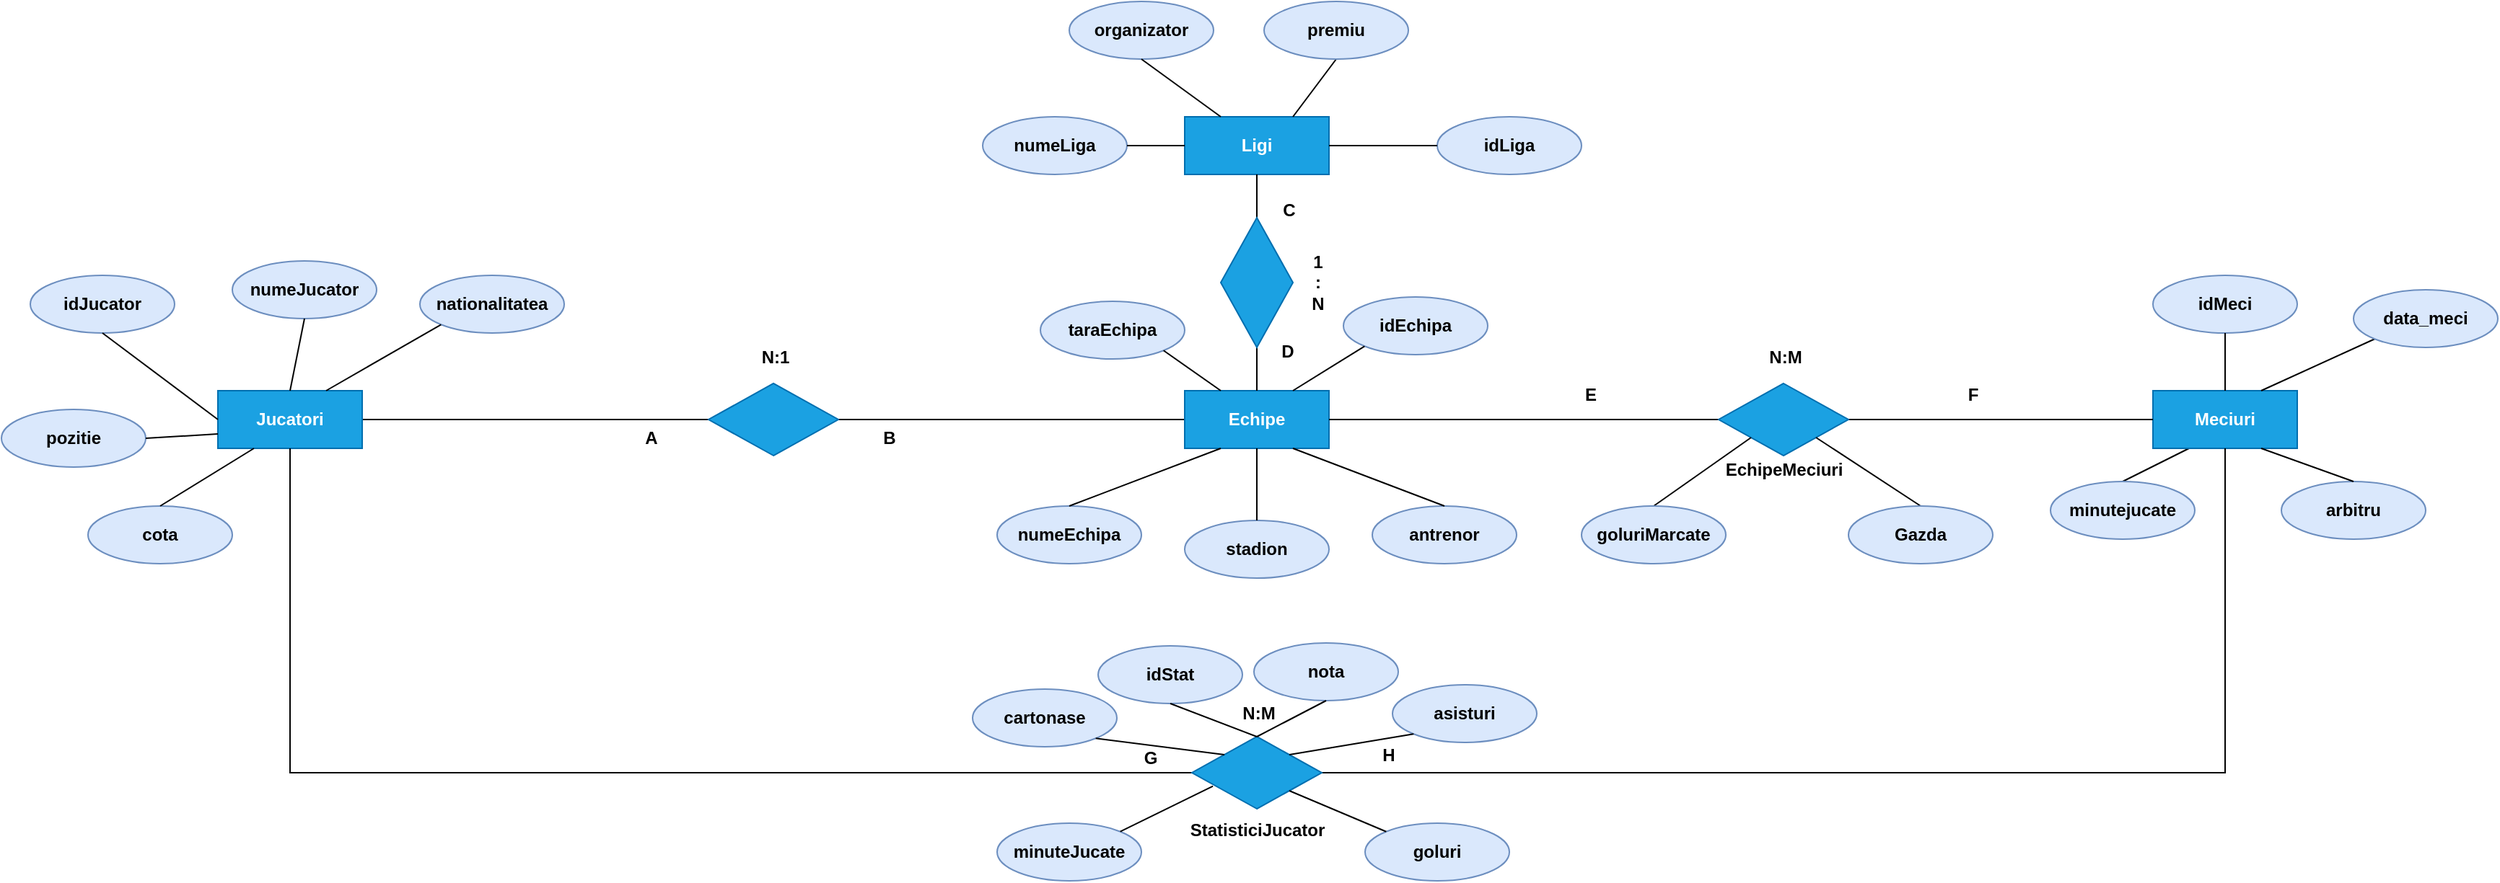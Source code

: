 <mxfile version="24.0.5" type="google" pages="3">
  <diagram name="ORIGINAL" id="8EEFJANrsbNIImIXeVBk">
    <mxGraphModel grid="0" page="0" gridSize="10" guides="1" tooltips="1" connect="1" arrows="1" fold="1" pageScale="1" pageWidth="827" pageHeight="1169" math="0" shadow="0">
      <root>
        <mxCell id="0" />
        <mxCell id="1" parent="0" />
        <mxCell id="TB6t0XGJ3PHTVSyvjtTu-13" style="edgeStyle=orthogonalEdgeStyle;rounded=0;orthogonalLoop=1;jettySize=auto;html=1;exitX=1;exitY=0.5;exitDx=0;exitDy=0;entryX=1;entryY=0.5;entryDx=0;entryDy=0;startArrow=none;startFill=0;endArrow=none;endFill=0;" edge="1" parent="1" source="TB6t0XGJ3PHTVSyvjtTu-1" target="TB6t0XGJ3PHTVSyvjtTu-9">
          <mxGeometry relative="1" as="geometry" />
        </mxCell>
        <mxCell id="TB6t0XGJ3PHTVSyvjtTu-1" value="&lt;b&gt;Jucatori&lt;/b&gt;" style="whiteSpace=wrap;html=1;align=center;fillColor=#1ba1e2;fontColor=#ffffff;strokeColor=#006EAF;" vertex="1" parent="1">
          <mxGeometry x="-100" y="120" width="100" height="40" as="geometry" />
        </mxCell>
        <mxCell id="TB6t0XGJ3PHTVSyvjtTu-14" style="edgeStyle=orthogonalEdgeStyle;rounded=0;orthogonalLoop=1;jettySize=auto;html=1;exitX=0;exitY=0.5;exitDx=0;exitDy=0;entryX=0;entryY=0.5;entryDx=0;entryDy=0;endArrow=none;endFill=0;" edge="1" parent="1" source="TB6t0XGJ3PHTVSyvjtTu-2" target="TB6t0XGJ3PHTVSyvjtTu-9">
          <mxGeometry relative="1" as="geometry" />
        </mxCell>
        <mxCell id="TB6t0XGJ3PHTVSyvjtTu-2" value="&lt;b&gt;Echipe&lt;/b&gt;" style="whiteSpace=wrap;html=1;align=center;fillColor=#1ba1e2;fontColor=#ffffff;strokeColor=#006EAF;" vertex="1" parent="1">
          <mxGeometry x="570" y="120" width="100" height="40" as="geometry" />
        </mxCell>
        <mxCell id="TB6t0XGJ3PHTVSyvjtTu-18" style="edgeStyle=orthogonalEdgeStyle;rounded=0;orthogonalLoop=1;jettySize=auto;html=1;entryX=0.5;entryY=1;entryDx=0;entryDy=0;endArrow=none;endFill=0;exitX=1;exitY=0.5;exitDx=0;exitDy=0;" edge="1" parent="1" source="SylYQvpCu4UV53YVRD2H-1" target="TB6t0XGJ3PHTVSyvjtTu-1">
          <mxGeometry relative="1" as="geometry">
            <mxPoint x="20" y="370" as="sourcePoint" />
          </mxGeometry>
        </mxCell>
        <mxCell id="skJN-7cCBLnFKgNx0pvD-7" style="rounded=0;orthogonalLoop=1;jettySize=auto;html=1;exitX=0.25;exitY=1;exitDx=0;exitDy=0;entryX=0.5;entryY=0;entryDx=0;entryDy=0;endArrow=none;endFill=0;" edge="1" parent="1" source="TB6t0XGJ3PHTVSyvjtTu-4" target="skJN-7cCBLnFKgNx0pvD-6">
          <mxGeometry relative="1" as="geometry" />
        </mxCell>
        <mxCell id="TB6t0XGJ3PHTVSyvjtTu-4" value="&lt;b&gt;Meciuri&lt;/b&gt;" style="whiteSpace=wrap;html=1;align=center;fillColor=#1ba1e2;fontColor=#ffffff;strokeColor=#006EAF;" vertex="1" parent="1">
          <mxGeometry x="1241" y="120" width="100" height="40" as="geometry" />
        </mxCell>
        <mxCell id="TB6t0XGJ3PHTVSyvjtTu-5" value="&lt;b&gt;Ligi&lt;/b&gt;" style="whiteSpace=wrap;html=1;align=center;fillColor=#1ba1e2;fontColor=#ffffff;strokeColor=#006EAF;" vertex="1" parent="1">
          <mxGeometry x="570" y="-70" width="100" height="40" as="geometry" />
        </mxCell>
        <mxCell id="SylYQvpCu4UV53YVRD2H-6" style="edgeStyle=orthogonalEdgeStyle;rounded=0;orthogonalLoop=1;jettySize=auto;html=1;exitX=0;exitY=0.5;exitDx=0;exitDy=0;entryX=1;entryY=0.5;entryDx=0;entryDy=0;endArrow=none;endFill=0;" edge="1" parent="1" source="TB6t0XGJ3PHTVSyvjtTu-8" target="TB6t0XGJ3PHTVSyvjtTu-2">
          <mxGeometry relative="1" as="geometry" />
        </mxCell>
        <mxCell id="SylYQvpCu4UV53YVRD2H-7" style="edgeStyle=orthogonalEdgeStyle;rounded=0;orthogonalLoop=1;jettySize=auto;html=1;exitX=1;exitY=0.5;exitDx=0;exitDy=0;entryX=0;entryY=0.5;entryDx=0;entryDy=0;endArrow=none;endFill=0;" edge="1" parent="1" source="TB6t0XGJ3PHTVSyvjtTu-8" target="TB6t0XGJ3PHTVSyvjtTu-4">
          <mxGeometry relative="1" as="geometry" />
        </mxCell>
        <mxCell id="TB6t0XGJ3PHTVSyvjtTu-8" value="" style="shape=rhombus;perimeter=rhombusPerimeter;whiteSpace=wrap;html=1;align=center;direction=south;rotation=-90;fillColor=#1ba1e2;fontColor=#ffffff;strokeColor=#006EAF;" vertex="1" parent="1">
          <mxGeometry x="960" y="95" width="50" height="90" as="geometry" />
        </mxCell>
        <mxCell id="TB6t0XGJ3PHTVSyvjtTu-9" value="" style="shape=rhombus;perimeter=rhombusPerimeter;whiteSpace=wrap;html=1;align=center;direction=south;rotation=90;fillColor=#1ba1e2;fontColor=#ffffff;strokeColor=#006EAF;" vertex="1" parent="1">
          <mxGeometry x="260" y="95.0" width="50" height="90" as="geometry" />
        </mxCell>
        <mxCell id="TB6t0XGJ3PHTVSyvjtTu-10" value="&lt;b&gt;EchipeMeciuri&lt;/b&gt;" style="text;html=1;align=center;verticalAlign=middle;resizable=0;points=[];autosize=1;strokeColor=none;fillColor=none;" vertex="1" parent="1">
          <mxGeometry x="935" y="160" width="100" height="30" as="geometry" />
        </mxCell>
        <mxCell id="TB6t0XGJ3PHTVSyvjtTu-20" value="idJucator" style="ellipse;whiteSpace=wrap;html=1;align=center;fontStyle=1;labelBackgroundColor=none;fillColor=#dae8fc;strokeColor=#6c8ebf;" vertex="1" parent="1">
          <mxGeometry x="-230" y="40" width="100" height="40" as="geometry" />
        </mxCell>
        <mxCell id="TB6t0XGJ3PHTVSyvjtTu-21" value="numeJucator" style="ellipse;whiteSpace=wrap;html=1;align=center;fontStyle=1;labelBackgroundColor=none;fillColor=#dae8fc;strokeColor=#6c8ebf;" vertex="1" parent="1">
          <mxGeometry x="-90" y="30" width="100" height="40" as="geometry" />
        </mxCell>
        <mxCell id="TB6t0XGJ3PHTVSyvjtTu-22" value="nationalitatea" style="ellipse;whiteSpace=wrap;html=1;align=center;fontStyle=1;labelBackgroundColor=none;fillColor=#dae8fc;strokeColor=#6c8ebf;" vertex="1" parent="1">
          <mxGeometry x="40" y="40" width="100" height="40" as="geometry" />
        </mxCell>
        <mxCell id="TB6t0XGJ3PHTVSyvjtTu-24" value="goluri" style="ellipse;whiteSpace=wrap;html=1;align=center;fontStyle=1;labelBackgroundColor=none;fillColor=#dae8fc;strokeColor=#6c8ebf;" vertex="1" parent="1">
          <mxGeometry x="695" y="420" width="100" height="40" as="geometry" />
        </mxCell>
        <mxCell id="SylYQvpCu4UV53YVRD2H-8" style="edgeStyle=orthogonalEdgeStyle;rounded=0;orthogonalLoop=1;jettySize=auto;html=1;exitX=0;exitY=0.5;exitDx=0;exitDy=0;entryX=0.5;entryY=1;entryDx=0;entryDy=0;endArrow=none;endFill=0;" edge="1" parent="1" source="SylYQvpCu4UV53YVRD2H-1" target="TB6t0XGJ3PHTVSyvjtTu-4">
          <mxGeometry relative="1" as="geometry" />
        </mxCell>
        <mxCell id="SylYQvpCu4UV53YVRD2H-1" value="" style="shape=rhombus;perimeter=rhombusPerimeter;whiteSpace=wrap;html=1;align=center;direction=south;rotation=90;fillColor=#1ba1e2;fontColor=#ffffff;strokeColor=#006EAF;" vertex="1" parent="1">
          <mxGeometry x="595" y="340" width="50" height="90" as="geometry" />
        </mxCell>
        <mxCell id="SylYQvpCu4UV53YVRD2H-2" value="&lt;b&gt;StatisticiJucator&lt;/b&gt;" style="text;html=1;align=center;verticalAlign=middle;resizable=0;points=[];autosize=1;strokeColor=none;fillColor=none;" vertex="1" parent="1">
          <mxGeometry x="560" y="410" width="120" height="30" as="geometry" />
        </mxCell>
        <mxCell id="SylYQvpCu4UV53YVRD2H-5" value="minuteJucate" style="ellipse;whiteSpace=wrap;html=1;align=center;fontStyle=1;labelBackgroundColor=none;fillColor=#dae8fc;strokeColor=#6c8ebf;" vertex="1" parent="1">
          <mxGeometry x="440" y="420" width="100" height="40" as="geometry" />
        </mxCell>
        <mxCell id="PIKONj50a8tdUKw98lYd-2" value="" style="endArrow=none;html=1;rounded=0;entryX=0.838;entryY=0.313;entryDx=0;entryDy=0;entryPerimeter=0;exitX=1;exitY=0;exitDx=0;exitDy=0;" edge="1" parent="1" source="SylYQvpCu4UV53YVRD2H-5" target="SylYQvpCu4UV53YVRD2H-1">
          <mxGeometry width="50" height="50" relative="1" as="geometry">
            <mxPoint x="533" y="424" as="sourcePoint" />
            <mxPoint x="470" y="330" as="targetPoint" />
          </mxGeometry>
        </mxCell>
        <mxCell id="PIKONj50a8tdUKw98lYd-3" value="" style="endArrow=none;html=1;rounded=0;exitX=0;exitY=0;exitDx=0;exitDy=0;entryX=0;entryY=0;entryDx=0;entryDy=0;" edge="1" parent="1" source="TB6t0XGJ3PHTVSyvjtTu-24" target="SylYQvpCu4UV53YVRD2H-1">
          <mxGeometry width="50" height="50" relative="1" as="geometry">
            <mxPoint x="340" y="340" as="sourcePoint" />
            <mxPoint x="390" y="290" as="targetPoint" />
          </mxGeometry>
        </mxCell>
        <mxCell id="PIKONj50a8tdUKw98lYd-5" value="G" style="text;html=1;align=center;verticalAlign=middle;resizable=0;points=[];autosize=1;strokeColor=none;fillColor=none;fontStyle=1" vertex="1" parent="1">
          <mxGeometry x="532" y="362" width="27" height="26" as="geometry" />
        </mxCell>
        <mxCell id="PIKONj50a8tdUKw98lYd-6" value="H" style="text;html=1;align=center;verticalAlign=middle;resizable=0;points=[];autosize=1;strokeColor=none;fillColor=none;fontStyle=1" vertex="1" parent="1">
          <mxGeometry x="697" y="360" width="27" height="26" as="geometry" />
        </mxCell>
        <mxCell id="PIKONj50a8tdUKw98lYd-11" value="" style="endArrow=none;html=1;rounded=0;exitX=0;exitY=0.5;exitDx=0;exitDy=0;entryX=0.5;entryY=1;entryDx=0;entryDy=0;" edge="1" parent="1" source="TB6t0XGJ3PHTVSyvjtTu-1" target="TB6t0XGJ3PHTVSyvjtTu-20">
          <mxGeometry width="50" height="50" relative="1" as="geometry">
            <mxPoint x="340" y="220" as="sourcePoint" />
            <mxPoint x="390" y="170" as="targetPoint" />
          </mxGeometry>
        </mxCell>
        <mxCell id="PIKONj50a8tdUKw98lYd-12" value="" style="endArrow=none;html=1;rounded=0;exitX=0.5;exitY=0;exitDx=0;exitDy=0;entryX=0.5;entryY=1;entryDx=0;entryDy=0;" edge="1" parent="1" source="TB6t0XGJ3PHTVSyvjtTu-1" target="TB6t0XGJ3PHTVSyvjtTu-21">
          <mxGeometry width="50" height="50" relative="1" as="geometry">
            <mxPoint x="340" y="220" as="sourcePoint" />
            <mxPoint x="390" y="170" as="targetPoint" />
          </mxGeometry>
        </mxCell>
        <mxCell id="PIKONj50a8tdUKw98lYd-13" value="" style="endArrow=none;html=1;rounded=0;entryX=0.75;entryY=0;entryDx=0;entryDy=0;exitX=0;exitY=1;exitDx=0;exitDy=0;" edge="1" parent="1" source="TB6t0XGJ3PHTVSyvjtTu-22" target="TB6t0XGJ3PHTVSyvjtTu-1">
          <mxGeometry width="50" height="50" relative="1" as="geometry">
            <mxPoint x="340" y="220" as="sourcePoint" />
            <mxPoint x="390" y="170" as="targetPoint" />
          </mxGeometry>
        </mxCell>
        <mxCell id="PIKONj50a8tdUKw98lYd-14" value="A" style="text;html=1;align=center;verticalAlign=middle;resizable=0;points=[];autosize=1;strokeColor=none;fillColor=none;fontStyle=1" vertex="1" parent="1">
          <mxGeometry x="187" y="140" width="26" height="26" as="geometry" />
        </mxCell>
        <mxCell id="PIKONj50a8tdUKw98lYd-15" value="&lt;div&gt;B&lt;/div&gt;" style="text;html=1;align=center;verticalAlign=middle;resizable=0;points=[];autosize=1;strokeColor=none;fillColor=none;fontStyle=1" vertex="1" parent="1">
          <mxGeometry x="352" y="140" width="26" height="26" as="geometry" />
        </mxCell>
        <mxCell id="PIKONj50a8tdUKw98lYd-16" value="pozitie" style="ellipse;whiteSpace=wrap;html=1;align=center;fontStyle=1;labelBackgroundColor=none;fillColor=#dae8fc;strokeColor=#6c8ebf;" vertex="1" parent="1">
          <mxGeometry x="-250" y="133" width="100" height="40" as="geometry" />
        </mxCell>
        <mxCell id="PIKONj50a8tdUKw98lYd-17" value="" style="endArrow=none;html=1;rounded=0;exitX=1;exitY=0.5;exitDx=0;exitDy=0;entryX=0;entryY=0.75;entryDx=0;entryDy=0;" edge="1" parent="1" source="PIKONj50a8tdUKw98lYd-16" target="TB6t0XGJ3PHTVSyvjtTu-1">
          <mxGeometry width="50" height="50" relative="1" as="geometry">
            <mxPoint x="330" y="120" as="sourcePoint" />
            <mxPoint x="380" y="70" as="targetPoint" />
          </mxGeometry>
        </mxCell>
        <mxCell id="PIKONj50a8tdUKw98lYd-18" value="E" style="text;html=1;align=center;verticalAlign=middle;resizable=0;points=[];autosize=1;strokeColor=none;fillColor=none;fontStyle=1" vertex="1" parent="1">
          <mxGeometry x="838" y="110" width="26" height="26" as="geometry" />
        </mxCell>
        <mxCell id="PIKONj50a8tdUKw98lYd-19" value="F" style="text;html=1;align=center;verticalAlign=middle;resizable=0;points=[];autosize=1;strokeColor=none;fillColor=none;fontStyle=1" vertex="1" parent="1">
          <mxGeometry x="1103" y="110" width="25" height="26" as="geometry" />
        </mxCell>
        <mxCell id="PIKONj50a8tdUKw98lYd-20" value="&lt;span style=&quot;color: rgba(0, 0, 0, 0); font-family: monospace; font-size: 0px; text-align: start;&quot;&gt;%3CmxGraphModel%3E%3Croot%3E%3CmxCell%20id%3D%220%22%2F%3E%3CmxCell%20id%3D%221%22%20parent%3D%220%22%2F%3E%3CmxCell%20id%3D%222%22%20value%3D%22idStatistica%22%20style%3D%22ellipse%3BwhiteSpace%3Dwrap%3Bhtml%3D1%3Balign%3Dcenter%3BfontStyle%3D4%3B%22%20vertex%3D%221%22%20parent%3D%221%22%3E%3CmxGeometry%20x%3D%22745%22%20y%3D%22390%22%20width%3D%22100%22%20height%3D%2240%22%20as%3D%22geometry%22%2F%3E%3C%2FmxCell%3E%3C%2Froot%3E%3C%2FmxGraphModel%3E&lt;/span&gt;" style="text;html=1;align=center;verticalAlign=middle;resizable=0;points=[];autosize=1;strokeColor=none;fillColor=none;" vertex="1" parent="1">
          <mxGeometry x="1260" y="58" width="20" height="30" as="geometry" />
        </mxCell>
        <mxCell id="PIKONj50a8tdUKw98lYd-21" value="idMeci" style="ellipse;whiteSpace=wrap;html=1;align=center;fontStyle=1;labelBackgroundColor=none;fillColor=#dae8fc;strokeColor=#6c8ebf;" vertex="1" parent="1">
          <mxGeometry x="1241" y="40" width="100" height="40" as="geometry" />
        </mxCell>
        <mxCell id="PIKONj50a8tdUKw98lYd-22" value="" style="endArrow=none;html=1;rounded=0;exitX=0.5;exitY=0;exitDx=0;exitDy=0;entryX=0.5;entryY=1;entryDx=0;entryDy=0;" edge="1" parent="1" source="TB6t0XGJ3PHTVSyvjtTu-4" target="PIKONj50a8tdUKw98lYd-21">
          <mxGeometry width="50" height="50" relative="1" as="geometry">
            <mxPoint x="860" y="190" as="sourcePoint" />
            <mxPoint x="1235" y="54" as="targetPoint" />
          </mxGeometry>
        </mxCell>
        <mxCell id="R8zNrwuerda4gmCyjBnw-5" value="numeEchipa" style="ellipse;whiteSpace=wrap;html=1;align=center;fontStyle=1;labelBackgroundColor=none;fillColor=#dae8fc;strokeColor=#6c8ebf;" vertex="1" parent="1">
          <mxGeometry x="440" y="200" width="100" height="40" as="geometry" />
        </mxCell>
        <mxCell id="R8zNrwuerda4gmCyjBnw-6" value="" style="endArrow=none;html=1;rounded=0;entryX=0.25;entryY=1;entryDx=0;entryDy=0;exitX=0.5;exitY=0;exitDx=0;exitDy=0;" edge="1" parent="1" source="R8zNrwuerda4gmCyjBnw-5" target="TB6t0XGJ3PHTVSyvjtTu-2">
          <mxGeometry width="50" height="50" relative="1" as="geometry">
            <mxPoint x="490" y="340" as="sourcePoint" />
            <mxPoint x="540" y="290" as="targetPoint" />
          </mxGeometry>
        </mxCell>
        <mxCell id="R8zNrwuerda4gmCyjBnw-7" value="stadion" style="ellipse;whiteSpace=wrap;html=1;align=center;fontStyle=1;labelBackgroundColor=none;fillColor=#dae8fc;strokeColor=#6c8ebf;" vertex="1" parent="1">
          <mxGeometry x="570" y="210" width="100" height="40" as="geometry" />
        </mxCell>
        <mxCell id="R8zNrwuerda4gmCyjBnw-8" value="cota" style="ellipse;whiteSpace=wrap;html=1;align=center;fontStyle=1;labelBackgroundColor=none;fillColor=#dae8fc;strokeColor=#6c8ebf;" vertex="1" parent="1">
          <mxGeometry x="-190" y="200" width="100" height="40" as="geometry" />
        </mxCell>
        <mxCell id="R8zNrwuerda4gmCyjBnw-9" value="" style="endArrow=none;html=1;rounded=0;entryX=0.25;entryY=1;entryDx=0;entryDy=0;exitX=0.5;exitY=0;exitDx=0;exitDy=0;" edge="1" parent="1" source="R8zNrwuerda4gmCyjBnw-8" target="TB6t0XGJ3PHTVSyvjtTu-1">
          <mxGeometry width="50" height="50" relative="1" as="geometry">
            <mxPoint x="390" y="150" as="sourcePoint" />
            <mxPoint x="440" y="100" as="targetPoint" />
          </mxGeometry>
        </mxCell>
        <mxCell id="R8zNrwuerda4gmCyjBnw-10" value="" style="endArrow=none;html=1;rounded=0;entryX=0.5;entryY=1;entryDx=0;entryDy=0;exitX=0.5;exitY=0;exitDx=0;exitDy=0;" edge="1" parent="1" source="R8zNrwuerda4gmCyjBnw-7" target="TB6t0XGJ3PHTVSyvjtTu-2">
          <mxGeometry width="50" height="50" relative="1" as="geometry">
            <mxPoint x="710" y="200" as="sourcePoint" />
            <mxPoint x="760" y="150" as="targetPoint" />
          </mxGeometry>
        </mxCell>
        <mxCell id="R8zNrwuerda4gmCyjBnw-12" value="antrenor" style="ellipse;whiteSpace=wrap;html=1;align=center;fontStyle=1;labelBackgroundColor=none;fillColor=#dae8fc;strokeColor=#6c8ebf;" vertex="1" parent="1">
          <mxGeometry x="700" y="200" width="100" height="40" as="geometry" />
        </mxCell>
        <mxCell id="R8zNrwuerda4gmCyjBnw-13" value="" style="endArrow=none;html=1;rounded=0;entryX=0.75;entryY=1;entryDx=0;entryDy=0;exitX=0.5;exitY=0;exitDx=0;exitDy=0;" edge="1" parent="1" source="R8zNrwuerda4gmCyjBnw-12" target="TB6t0XGJ3PHTVSyvjtTu-2">
          <mxGeometry width="50" height="50" relative="1" as="geometry">
            <mxPoint x="710" y="200" as="sourcePoint" />
            <mxPoint x="760" y="150" as="targetPoint" />
          </mxGeometry>
        </mxCell>
        <mxCell id="R8zNrwuerda4gmCyjBnw-16" value="arbitru" style="ellipse;whiteSpace=wrap;html=1;align=center;fontStyle=1;labelBackgroundColor=none;fillColor=#dae8fc;strokeColor=#6c8ebf;" vertex="1" parent="1">
          <mxGeometry x="1330" y="183" width="100" height="40" as="geometry" />
        </mxCell>
        <mxCell id="R8zNrwuerda4gmCyjBnw-17" value="" style="endArrow=none;html=1;rounded=0;entryX=0.5;entryY=0;entryDx=0;entryDy=0;exitX=0.75;exitY=1;exitDx=0;exitDy=0;" edge="1" parent="1" source="TB6t0XGJ3PHTVSyvjtTu-4" target="R8zNrwuerda4gmCyjBnw-16">
          <mxGeometry width="50" height="50" relative="1" as="geometry">
            <mxPoint x="950" y="240" as="sourcePoint" />
            <mxPoint x="1000" y="190" as="targetPoint" />
          </mxGeometry>
        </mxCell>
        <mxCell id="R8zNrwuerda4gmCyjBnw-18" value="idLiga" style="ellipse;whiteSpace=wrap;html=1;align=center;fontStyle=1;labelBackgroundColor=none;fillColor=#dae8fc;strokeColor=#6c8ebf;" vertex="1" parent="1">
          <mxGeometry x="745" y="-70" width="100" height="40" as="geometry" />
        </mxCell>
        <mxCell id="R8zNrwuerda4gmCyjBnw-19" value="" style="endArrow=none;html=1;rounded=0;exitX=1;exitY=0.5;exitDx=0;exitDy=0;entryX=0;entryY=0.5;entryDx=0;entryDy=0;" edge="1" parent="1" source="TB6t0XGJ3PHTVSyvjtTu-5" target="R8zNrwuerda4gmCyjBnw-18">
          <mxGeometry width="50" height="50" relative="1" as="geometry">
            <mxPoint x="740" y="50" as="sourcePoint" />
            <mxPoint x="790" as="targetPoint" />
          </mxGeometry>
        </mxCell>
        <mxCell id="R8zNrwuerda4gmCyjBnw-20" value="idEchipa" style="ellipse;whiteSpace=wrap;html=1;align=center;fontStyle=1;labelBackgroundColor=none;fillColor=#dae8fc;strokeColor=#6c8ebf;" vertex="1" parent="1">
          <mxGeometry x="680" y="55" width="100" height="40" as="geometry" />
        </mxCell>
        <mxCell id="R8zNrwuerda4gmCyjBnw-22" value="" style="endArrow=none;html=1;rounded=0;exitX=0.75;exitY=0;exitDx=0;exitDy=0;entryX=0;entryY=1;entryDx=0;entryDy=0;" edge="1" parent="1" source="TB6t0XGJ3PHTVSyvjtTu-2" target="R8zNrwuerda4gmCyjBnw-20">
          <mxGeometry width="50" height="50" relative="1" as="geometry">
            <mxPoint x="740" y="-10" as="sourcePoint" />
            <mxPoint x="790" y="-60" as="targetPoint" />
          </mxGeometry>
        </mxCell>
        <mxCell id="R8zNrwuerda4gmCyjBnw-23" value="" style="endArrow=none;html=1;rounded=0;entryX=0.5;entryY=1;entryDx=0;entryDy=0;exitX=0.75;exitY=0;exitDx=0;exitDy=0;" edge="1" parent="1" source="TB6t0XGJ3PHTVSyvjtTu-5" target="R8zNrwuerda4gmCyjBnw-24">
          <mxGeometry width="50" height="50" relative="1" as="geometry">
            <mxPoint x="820" y="180" as="sourcePoint" />
            <mxPoint x="870" y="130" as="targetPoint" />
          </mxGeometry>
        </mxCell>
        <mxCell id="R8zNrwuerda4gmCyjBnw-24" value="premiu" style="ellipse;whiteSpace=wrap;html=1;align=center;fontStyle=1;labelBackgroundColor=none;fillColor=#dae8fc;strokeColor=#6c8ebf;" vertex="1" parent="1">
          <mxGeometry x="625" y="-150" width="100" height="40" as="geometry" />
        </mxCell>
        <mxCell id="R8zNrwuerda4gmCyjBnw-25" value="" style="endArrow=none;html=1;rounded=0;entryX=0;entryY=1;entryDx=0;entryDy=0;exitX=0.75;exitY=0;exitDx=0;exitDy=0;" edge="1" parent="1" source="TB6t0XGJ3PHTVSyvjtTu-4" target="R8zNrwuerda4gmCyjBnw-26">
          <mxGeometry width="50" height="50" relative="1" as="geometry">
            <mxPoint x="820" y="120" as="sourcePoint" />
            <mxPoint x="870" y="70" as="targetPoint" />
          </mxGeometry>
        </mxCell>
        <mxCell id="R8zNrwuerda4gmCyjBnw-26" value="data_meci" style="ellipse;whiteSpace=wrap;html=1;align=center;fontStyle=1;labelBackgroundColor=none;fillColor=#dae8fc;strokeColor=#6c8ebf;" vertex="1" parent="1">
          <mxGeometry x="1380" y="50" width="100" height="40" as="geometry" />
        </mxCell>
        <mxCell id="R8zNrwuerda4gmCyjBnw-27" value="taraEchipa" style="ellipse;whiteSpace=wrap;html=1;align=center;fontStyle=1;labelBackgroundColor=none;fillColor=#dae8fc;strokeColor=#6c8ebf;" vertex="1" parent="1">
          <mxGeometry x="470" y="58" width="100" height="40" as="geometry" />
        </mxCell>
        <mxCell id="R8zNrwuerda4gmCyjBnw-31" value="" style="endArrow=none;html=1;rounded=0;entryX=1;entryY=1;entryDx=0;entryDy=0;exitX=0.25;exitY=0;exitDx=0;exitDy=0;" edge="1" parent="1" source="TB6t0XGJ3PHTVSyvjtTu-2" target="R8zNrwuerda4gmCyjBnw-27">
          <mxGeometry width="50" height="50" relative="1" as="geometry">
            <mxPoint x="590" y="140" as="sourcePoint" />
            <mxPoint x="640" y="90" as="targetPoint" />
          </mxGeometry>
        </mxCell>
        <mxCell id="R8zNrwuerda4gmCyjBnw-36" value="organizator" style="ellipse;whiteSpace=wrap;html=1;align=center;fontStyle=1;labelBackgroundColor=none;fillColor=#dae8fc;strokeColor=#6c8ebf;" vertex="1" parent="1">
          <mxGeometry x="490" y="-150" width="100" height="40" as="geometry" />
        </mxCell>
        <mxCell id="R8zNrwuerda4gmCyjBnw-38" value="" style="endArrow=none;html=1;rounded=0;entryX=0.5;entryY=1;entryDx=0;entryDy=0;exitX=0.25;exitY=0;exitDx=0;exitDy=0;" edge="1" parent="1" source="TB6t0XGJ3PHTVSyvjtTu-5" target="R8zNrwuerda4gmCyjBnw-36">
          <mxGeometry width="50" height="50" relative="1" as="geometry">
            <mxPoint x="730" y="140" as="sourcePoint" />
            <mxPoint x="780" y="90" as="targetPoint" />
          </mxGeometry>
        </mxCell>
        <mxCell id="R8zNrwuerda4gmCyjBnw-39" value="numeLiga" style="ellipse;whiteSpace=wrap;html=1;align=center;fontStyle=1;labelBackgroundColor=none;fillColor=#dae8fc;strokeColor=#6c8ebf;" vertex="1" parent="1">
          <mxGeometry x="430" y="-70" width="100" height="40" as="geometry" />
        </mxCell>
        <mxCell id="R8zNrwuerda4gmCyjBnw-40" value="" style="endArrow=none;html=1;rounded=0;entryX=0;entryY=0.5;entryDx=0;entryDy=0;exitX=1;exitY=0.5;exitDx=0;exitDy=0;" edge="1" parent="1" source="R8zNrwuerda4gmCyjBnw-39" target="TB6t0XGJ3PHTVSyvjtTu-5">
          <mxGeometry width="50" height="50" relative="1" as="geometry">
            <mxPoint x="730" y="140" as="sourcePoint" />
            <mxPoint x="780" y="90" as="targetPoint" />
          </mxGeometry>
        </mxCell>
        <mxCell id="R8zNrwuerda4gmCyjBnw-43" value="cartonase" style="ellipse;whiteSpace=wrap;html=1;align=center;fontStyle=1;labelBackgroundColor=none;fillColor=#dae8fc;strokeColor=#6c8ebf;" vertex="1" parent="1">
          <mxGeometry x="423" y="327" width="100" height="40" as="geometry" />
        </mxCell>
        <mxCell id="R8zNrwuerda4gmCyjBnw-44" value="" style="endArrow=none;html=1;rounded=0;entryX=1;entryY=1;entryDx=0;entryDy=0;exitX=1;exitY=1;exitDx=0;exitDy=0;" edge="1" parent="1" source="R8zNrwuerda4gmCyjBnw-43" target="SylYQvpCu4UV53YVRD2H-1">
          <mxGeometry width="50" height="50" relative="1" as="geometry">
            <mxPoint x="440" y="350" as="sourcePoint" />
            <mxPoint x="490" y="300" as="targetPoint" />
          </mxGeometry>
        </mxCell>
        <mxCell id="R8zNrwuerda4gmCyjBnw-45" style="edgeStyle=orthogonalEdgeStyle;rounded=0;orthogonalLoop=1;jettySize=auto;html=1;exitX=0.5;exitY=1;exitDx=0;exitDy=0;" edge="1" parent="1" source="R8zNrwuerda4gmCyjBnw-43" target="R8zNrwuerda4gmCyjBnw-43">
          <mxGeometry relative="1" as="geometry" />
        </mxCell>
        <mxCell id="R8zNrwuerda4gmCyjBnw-46" value="asisturi" style="ellipse;whiteSpace=wrap;html=1;align=center;fontStyle=1;labelBackgroundColor=none;fillColor=#dae8fc;strokeColor=#6c8ebf;" vertex="1" parent="1">
          <mxGeometry x="714" y="324" width="100" height="40" as="geometry" />
        </mxCell>
        <mxCell id="R8zNrwuerda4gmCyjBnw-49" value="" style="endArrow=none;html=1;rounded=0;exitX=0;exitY=1;exitDx=0;exitDy=0;entryX=0;entryY=1;entryDx=0;entryDy=0;" edge="1" parent="1" source="SylYQvpCu4UV53YVRD2H-1" target="R8zNrwuerda4gmCyjBnw-46">
          <mxGeometry width="50" height="50" relative="1" as="geometry">
            <mxPoint x="960" y="220" as="sourcePoint" />
            <mxPoint x="1010" y="170" as="targetPoint" />
          </mxGeometry>
        </mxCell>
        <mxCell id="R8zNrwuerda4gmCyjBnw-51" value="nota" style="ellipse;whiteSpace=wrap;html=1;align=center;fontStyle=1;labelBackgroundColor=none;fillColor=#dae8fc;strokeColor=#6c8ebf;" vertex="1" parent="1">
          <mxGeometry x="618" y="295" width="100" height="40" as="geometry" />
        </mxCell>
        <mxCell id="R8zNrwuerda4gmCyjBnw-52" value="" style="endArrow=none;html=1;rounded=0;entryX=0.5;entryY=1;entryDx=0;entryDy=0;exitX=0.5;exitY=1;exitDx=0;exitDy=0;" edge="1" parent="1" source="SylYQvpCu4UV53YVRD2H-1" target="R8zNrwuerda4gmCyjBnw-51">
          <mxGeometry width="50" height="50" relative="1" as="geometry">
            <mxPoint x="610" y="330" as="sourcePoint" />
            <mxPoint x="660" y="280" as="targetPoint" />
          </mxGeometry>
        </mxCell>
        <mxCell id="skJN-7cCBLnFKgNx0pvD-18" style="rounded=0;orthogonalLoop=1;jettySize=auto;html=1;exitX=0.5;exitY=0;exitDx=0;exitDy=0;entryX=0;entryY=1;entryDx=0;entryDy=0;endArrow=none;endFill=0;" edge="1" parent="1" source="skJN-7cCBLnFKgNx0pvD-3" target="TB6t0XGJ3PHTVSyvjtTu-8">
          <mxGeometry relative="1" as="geometry" />
        </mxCell>
        <mxCell id="skJN-7cCBLnFKgNx0pvD-3" value="goluriMarcate" style="ellipse;whiteSpace=wrap;html=1;align=center;fontStyle=1;labelBackgroundColor=none;fillColor=#dae8fc;strokeColor=#6c8ebf;" vertex="1" parent="1">
          <mxGeometry x="845" y="200" width="100" height="40" as="geometry" />
        </mxCell>
        <mxCell id="skJN-7cCBLnFKgNx0pvD-17" style="rounded=0;orthogonalLoop=1;jettySize=auto;html=1;exitX=0.5;exitY=0;exitDx=0;exitDy=0;entryX=1;entryY=1;entryDx=0;entryDy=0;endArrow=none;endFill=0;" edge="1" parent="1" source="skJN-7cCBLnFKgNx0pvD-4" target="TB6t0XGJ3PHTVSyvjtTu-8">
          <mxGeometry relative="1" as="geometry" />
        </mxCell>
        <mxCell id="skJN-7cCBLnFKgNx0pvD-4" value="Gazda" style="ellipse;whiteSpace=wrap;html=1;align=center;fontStyle=1;labelBackgroundColor=none;fillColor=#dae8fc;strokeColor=#6c8ebf;" vertex="1" parent="1">
          <mxGeometry x="1030" y="200" width="100" height="40" as="geometry" />
        </mxCell>
        <mxCell id="skJN-7cCBLnFKgNx0pvD-6" value="minutejucate" style="ellipse;whiteSpace=wrap;html=1;align=center;fontStyle=1;labelBackgroundColor=none;fillColor=#dae8fc;strokeColor=#6c8ebf;" vertex="1" parent="1">
          <mxGeometry x="1170" y="183" width="100" height="40" as="geometry" />
        </mxCell>
        <mxCell id="2KssgygCovRIUcp65754-2" style="rounded=0;orthogonalLoop=1;jettySize=auto;html=1;exitX=1;exitY=0.5;exitDx=0;exitDy=0;entryX=0.5;entryY=0;entryDx=0;entryDy=0;endArrow=none;endFill=0;" edge="1" parent="1" source="2KssgygCovRIUcp65754-1" target="TB6t0XGJ3PHTVSyvjtTu-2">
          <mxGeometry relative="1" as="geometry" />
        </mxCell>
        <mxCell id="2KssgygCovRIUcp65754-3" style="rounded=0;orthogonalLoop=1;jettySize=auto;html=1;exitX=0;exitY=0.5;exitDx=0;exitDy=0;entryX=0.5;entryY=1;entryDx=0;entryDy=0;endArrow=none;endFill=0;" edge="1" parent="1" source="2KssgygCovRIUcp65754-1" target="TB6t0XGJ3PHTVSyvjtTu-5">
          <mxGeometry relative="1" as="geometry" />
        </mxCell>
        <mxCell id="2KssgygCovRIUcp65754-1" value="" style="shape=rhombus;perimeter=rhombusPerimeter;whiteSpace=wrap;html=1;align=center;direction=west;rotation=-90;fillColor=#1ba1e2;fontColor=#ffffff;strokeColor=#006EAF;" vertex="1" parent="1">
          <mxGeometry x="575" y="20" width="90" height="50" as="geometry" />
        </mxCell>
        <mxCell id="2KssgygCovRIUcp65754-5" value="C" style="text;html=1;align=center;verticalAlign=middle;resizable=0;points=[];autosize=1;strokeColor=none;fillColor=none;fontStyle=1" vertex="1" parent="1">
          <mxGeometry x="628" y="-18" width="27" height="26" as="geometry" />
        </mxCell>
        <mxCell id="2KssgygCovRIUcp65754-6" value="D" style="text;html=1;align=center;verticalAlign=middle;resizable=0;points=[];autosize=1;strokeColor=none;fillColor=none;fontStyle=1" vertex="1" parent="1">
          <mxGeometry x="627" y="80" width="27" height="26" as="geometry" />
        </mxCell>
        <mxCell id="9thG6sg6wY5hgz9bnnDz-1" value="idStat" style="ellipse;whiteSpace=wrap;html=1;align=center;fontStyle=1;labelBackgroundColor=none;fillColor=#dae8fc;strokeColor=#6c8ebf;" vertex="1" parent="1">
          <mxGeometry x="510" y="297" width="100" height="40" as="geometry" />
        </mxCell>
        <mxCell id="9thG6sg6wY5hgz9bnnDz-2" value="" style="endArrow=none;html=1;rounded=0;exitX=0.5;exitY=1;exitDx=0;exitDy=0;entryX=0.5;entryY=1;entryDx=0;entryDy=0;" edge="1" parent="1" source="9thG6sg6wY5hgz9bnnDz-1" target="SylYQvpCu4UV53YVRD2H-1">
          <mxGeometry width="50" height="50" relative="1" as="geometry">
            <mxPoint x="518" y="523" as="sourcePoint" />
            <mxPoint x="616" y="461" as="targetPoint" />
          </mxGeometry>
        </mxCell>
        <mxCell id="9thG6sg6wY5hgz9bnnDz-3" value="N:1" style="text;html=1;align=center;verticalAlign=middle;resizable=0;points=[];autosize=1;strokeColor=none;fillColor=none;fontStyle=1" vertex="1" parent="1">
          <mxGeometry x="267" y="84" width="37" height="26" as="geometry" />
        </mxCell>
        <mxCell id="9thG6sg6wY5hgz9bnnDz-4" value="1&lt;br&gt;:&lt;br&gt;N" style="text;html=1;align=center;verticalAlign=middle;resizable=0;points=[];autosize=1;strokeColor=none;fillColor=none;fontStyle=1" vertex="1" parent="1">
          <mxGeometry x="648" y="17.5" width="27" height="55" as="geometry" />
        </mxCell>
        <mxCell id="9thG6sg6wY5hgz9bnnDz-5" value="N:M" style="text;html=1;align=center;verticalAlign=middle;resizable=0;points=[];autosize=1;strokeColor=none;fillColor=none;fontStyle=1" vertex="1" parent="1">
          <mxGeometry x="965.5" y="84" width="40" height="26" as="geometry" />
        </mxCell>
        <mxCell id="9thG6sg6wY5hgz9bnnDz-6" value="N:M" style="text;html=1;align=center;verticalAlign=middle;resizable=0;points=[];autosize=1;strokeColor=none;fillColor=none;fontStyle=1" vertex="1" parent="1">
          <mxGeometry x="600.5" y="331" width="40" height="26" as="geometry" />
        </mxCell>
      </root>
    </mxGraphModel>
  </diagram>
  <diagram id="psVop_0PfmSX_lUCzx7U" name="UPDATE">
    <mxGraphModel grid="1" page="1" gridSize="10" guides="1" tooltips="1" connect="1" arrows="1" fold="1" pageScale="1" pageWidth="827" pageHeight="1169" math="0" shadow="0">
      <root>
        <mxCell id="0" />
        <mxCell id="1" parent="0" />
        <mxCell id="_GNtE6-uMuzIwWdpDYQF-1" style="edgeStyle=orthogonalEdgeStyle;rounded=0;orthogonalLoop=1;jettySize=auto;html=1;exitX=1;exitY=0.5;exitDx=0;exitDy=0;startArrow=none;startFill=0;endArrow=none;endFill=0;" edge="1" parent="1" source="_GNtE6-uMuzIwWdpDYQF-2">
          <mxGeometry relative="1" as="geometry">
            <mxPoint x="330" y="140" as="targetPoint" />
          </mxGeometry>
        </mxCell>
        <mxCell id="_GNtE6-uMuzIwWdpDYQF-2" value="&lt;b&gt;Jucatori&lt;/b&gt;" style="whiteSpace=wrap;html=1;align=center;" vertex="1" parent="1">
          <mxGeometry x="-100" y="120" width="100" height="40" as="geometry" />
        </mxCell>
        <mxCell id="_GNtE6-uMuzIwWdpDYQF-3" style="edgeStyle=orthogonalEdgeStyle;rounded=0;orthogonalLoop=1;jettySize=auto;html=1;exitX=0;exitY=0.5;exitDx=0;exitDy=0;entryX=0;entryY=0.5;entryDx=0;entryDy=0;endArrow=none;endFill=0;" edge="1" parent="1" source="_GNtE6-uMuzIwWdpDYQF-4">
          <mxGeometry relative="1" as="geometry">
            <mxPoint x="330" y="140.0" as="targetPoint" />
          </mxGeometry>
        </mxCell>
        <mxCell id="_GNtE6-uMuzIwWdpDYQF-4" value="&lt;b&gt;Echipe&lt;/b&gt;" style="whiteSpace=wrap;html=1;align=center;" vertex="1" parent="1">
          <mxGeometry x="570" y="120" width="100" height="40" as="geometry" />
        </mxCell>
        <mxCell id="_GNtE6-uMuzIwWdpDYQF-5" style="edgeStyle=orthogonalEdgeStyle;rounded=0;orthogonalLoop=1;jettySize=auto;html=1;entryX=0.5;entryY=1;entryDx=0;entryDy=0;endArrow=none;endFill=0;" edge="1" parent="1" target="_GNtE6-uMuzIwWdpDYQF-2">
          <mxGeometry relative="1" as="geometry">
            <mxPoint x="680" y="380" as="sourcePoint" />
            <Array as="points">
              <mxPoint x="-50" y="387" />
            </Array>
          </mxGeometry>
        </mxCell>
        <mxCell id="_GNtE6-uMuzIwWdpDYQF-6" value="&lt;b&gt;Meciuri&lt;/b&gt;" style="whiteSpace=wrap;html=1;align=center;" vertex="1" parent="1">
          <mxGeometry x="1241" y="120" width="100" height="40" as="geometry" />
        </mxCell>
        <mxCell id="_GNtE6-uMuzIwWdpDYQF-7" value="&lt;b&gt;Ligi&lt;/b&gt;" style="whiteSpace=wrap;html=1;align=center;" vertex="1" parent="1">
          <mxGeometry x="570" y="-130" width="100" height="40" as="geometry" />
        </mxCell>
        <mxCell id="_GNtE6-uMuzIwWdpDYQF-8" style="edgeStyle=orthogonalEdgeStyle;rounded=0;orthogonalLoop=1;jettySize=auto;html=1;exitX=0;exitY=0.5;exitDx=0;exitDy=0;entryX=1;entryY=0.5;entryDx=0;entryDy=0;endArrow=none;endFill=0;" edge="1" parent="1" source="_GNtE6-uMuzIwWdpDYQF-10" target="_GNtE6-uMuzIwWdpDYQF-4">
          <mxGeometry relative="1" as="geometry" />
        </mxCell>
        <mxCell id="_GNtE6-uMuzIwWdpDYQF-9" style="edgeStyle=orthogonalEdgeStyle;rounded=0;orthogonalLoop=1;jettySize=auto;html=1;exitX=1;exitY=0.5;exitDx=0;exitDy=0;entryX=0;entryY=0.5;entryDx=0;entryDy=0;endArrow=none;endFill=0;" edge="1" parent="1" source="_GNtE6-uMuzIwWdpDYQF-10" target="_GNtE6-uMuzIwWdpDYQF-6">
          <mxGeometry relative="1" as="geometry" />
        </mxCell>
        <mxCell id="_GNtE6-uMuzIwWdpDYQF-10" value="" style="shape=rhombus;perimeter=rhombusPerimeter;whiteSpace=wrap;html=1;align=center;direction=south;rotation=-90;" vertex="1" parent="1">
          <mxGeometry x="960" y="95" width="50" height="90" as="geometry" />
        </mxCell>
        <mxCell id="_GNtE6-uMuzIwWdpDYQF-12" value="&lt;b&gt;Echipe_Meci&lt;/b&gt;" style="text;html=1;align=center;verticalAlign=middle;resizable=0;points=[];autosize=1;strokeColor=none;fillColor=none;" vertex="1" parent="1">
          <mxGeometry x="935" y="160" width="100" height="30" as="geometry" />
        </mxCell>
        <mxCell id="_GNtE6-uMuzIwWdpDYQF-14" value="Nume" style="ellipse;whiteSpace=wrap;html=1;align=center;fontStyle=4;" vertex="1" parent="1">
          <mxGeometry x="-230" y="40" width="100" height="40" as="geometry" />
        </mxCell>
        <mxCell id="_GNtE6-uMuzIwWdpDYQF-15" value="idJucator" style="ellipse;whiteSpace=wrap;html=1;align=center;fontStyle=4;" vertex="1" parent="1">
          <mxGeometry x="-90" y="30" width="100" height="40" as="geometry" />
        </mxCell>
        <mxCell id="_GNtE6-uMuzIwWdpDYQF-16" value="Echipa" style="ellipse;whiteSpace=wrap;html=1;align=center;fontStyle=4;" vertex="1" parent="1">
          <mxGeometry x="40" y="40" width="100" height="40" as="geometry" />
        </mxCell>
        <mxCell id="_GNtE6-uMuzIwWdpDYQF-18" value="goluri" style="ellipse;whiteSpace=wrap;html=1;align=center;fontStyle=4;" vertex="1" parent="1">
          <mxGeometry x="-10" y="240" width="100" height="40" as="geometry" />
        </mxCell>
        <mxCell id="_GNtE6-uMuzIwWdpDYQF-19" style="edgeStyle=orthogonalEdgeStyle;rounded=0;orthogonalLoop=1;jettySize=auto;html=1;entryX=0.5;entryY=1;entryDx=0;entryDy=0;endArrow=none;endFill=0;" edge="1" parent="1">
          <mxGeometry relative="1" as="geometry">
            <mxPoint x="679.49" y="388" as="sourcePoint" />
            <mxPoint x="1279.48" y="168" as="targetPoint" />
          </mxGeometry>
        </mxCell>
        <mxCell id="_GNtE6-uMuzIwWdpDYQF-86" style="rounded=0;orthogonalLoop=1;jettySize=auto;html=1;exitX=0;exitY=0;exitDx=0;exitDy=0;entryX=1;entryY=1;entryDx=0;entryDy=0;endArrow=none;endFill=0;" edge="1" parent="1" source="_GNtE6-uMuzIwWdpDYQF-22" target="_GNtE6-uMuzIwWdpDYQF-2">
          <mxGeometry relative="1" as="geometry" />
        </mxCell>
        <mxCell id="_GNtE6-uMuzIwWdpDYQF-22" value="minute" style="ellipse;whiteSpace=wrap;html=1;align=center;fontStyle=4;" vertex="1" parent="1">
          <mxGeometry x="50" y="183" width="100" height="40" as="geometry" />
        </mxCell>
        <mxCell id="_GNtE6-uMuzIwWdpDYQF-32" value="" style="endArrow=none;html=1;rounded=0;exitX=0;exitY=0.5;exitDx=0;exitDy=0;entryX=0.5;entryY=1;entryDx=0;entryDy=0;" edge="1" parent="1" source="_GNtE6-uMuzIwWdpDYQF-2" target="_GNtE6-uMuzIwWdpDYQF-14">
          <mxGeometry width="50" height="50" relative="1" as="geometry">
            <mxPoint x="340" y="220" as="sourcePoint" />
            <mxPoint x="390" y="170" as="targetPoint" />
          </mxGeometry>
        </mxCell>
        <mxCell id="_GNtE6-uMuzIwWdpDYQF-33" value="" style="endArrow=none;html=1;rounded=0;exitX=0.5;exitY=0;exitDx=0;exitDy=0;entryX=0.5;entryY=1;entryDx=0;entryDy=0;" edge="1" parent="1" source="_GNtE6-uMuzIwWdpDYQF-2" target="_GNtE6-uMuzIwWdpDYQF-15">
          <mxGeometry width="50" height="50" relative="1" as="geometry">
            <mxPoint x="340" y="220" as="sourcePoint" />
            <mxPoint x="390" y="170" as="targetPoint" />
          </mxGeometry>
        </mxCell>
        <mxCell id="_GNtE6-uMuzIwWdpDYQF-34" value="" style="endArrow=none;html=1;rounded=0;entryX=0.75;entryY=0;entryDx=0;entryDy=0;exitX=0;exitY=1;exitDx=0;exitDy=0;" edge="1" parent="1" source="_GNtE6-uMuzIwWdpDYQF-16" target="_GNtE6-uMuzIwWdpDYQF-2">
          <mxGeometry width="50" height="50" relative="1" as="geometry">
            <mxPoint x="340" y="220" as="sourcePoint" />
            <mxPoint x="390" y="170" as="targetPoint" />
          </mxGeometry>
        </mxCell>
        <mxCell id="_GNtE6-uMuzIwWdpDYQF-37" value="Pozitie" style="ellipse;whiteSpace=wrap;html=1;align=center;fontStyle=4;" vertex="1" parent="1">
          <mxGeometry x="-250" y="133" width="100" height="40" as="geometry" />
        </mxCell>
        <mxCell id="_GNtE6-uMuzIwWdpDYQF-38" value="" style="endArrow=none;html=1;rounded=0;exitX=1;exitY=0.5;exitDx=0;exitDy=0;entryX=0;entryY=0.75;entryDx=0;entryDy=0;" edge="1" parent="1" source="_GNtE6-uMuzIwWdpDYQF-37" target="_GNtE6-uMuzIwWdpDYQF-2">
          <mxGeometry width="50" height="50" relative="1" as="geometry">
            <mxPoint x="330" y="120" as="sourcePoint" />
            <mxPoint x="380" y="70" as="targetPoint" />
          </mxGeometry>
        </mxCell>
        <mxCell id="_GNtE6-uMuzIwWdpDYQF-39" value="K (2)" style="text;html=1;align=center;verticalAlign=middle;resizable=0;points=[];autosize=1;strokeColor=none;fillColor=none;" vertex="1" parent="1">
          <mxGeometry x="825" y="108" width="50" height="30" as="geometry" />
        </mxCell>
        <mxCell id="_GNtE6-uMuzIwWdpDYQF-40" value="L" style="text;html=1;align=center;verticalAlign=middle;resizable=0;points=[];autosize=1;strokeColor=none;fillColor=none;" vertex="1" parent="1">
          <mxGeometry x="1100" y="108" width="30" height="30" as="geometry" />
        </mxCell>
        <mxCell id="_GNtE6-uMuzIwWdpDYQF-41" value="&lt;span style=&quot;color: rgba(0, 0, 0, 0); font-family: monospace; font-size: 0px; text-align: start;&quot;&gt;%3CmxGraphModel%3E%3Croot%3E%3CmxCell%20id%3D%220%22%2F%3E%3CmxCell%20id%3D%221%22%20parent%3D%220%22%2F%3E%3CmxCell%20id%3D%222%22%20value%3D%22idStatistica%22%20style%3D%22ellipse%3BwhiteSpace%3Dwrap%3Bhtml%3D1%3Balign%3Dcenter%3BfontStyle%3D4%3B%22%20vertex%3D%221%22%20parent%3D%221%22%3E%3CmxGeometry%20x%3D%22745%22%20y%3D%22390%22%20width%3D%22100%22%20height%3D%2240%22%20as%3D%22geometry%22%2F%3E%3C%2FmxCell%3E%3C%2Froot%3E%3C%2FmxGraphModel%3E&lt;/span&gt;" style="text;html=1;align=center;verticalAlign=middle;resizable=0;points=[];autosize=1;strokeColor=none;fillColor=none;" vertex="1" parent="1">
          <mxGeometry x="1260" y="58" width="20" height="30" as="geometry" />
        </mxCell>
        <mxCell id="_GNtE6-uMuzIwWdpDYQF-42" value="idMeci" style="ellipse;whiteSpace=wrap;html=1;align=center;fontStyle=4;" vertex="1" parent="1">
          <mxGeometry x="1241" y="40" width="100" height="40" as="geometry" />
        </mxCell>
        <mxCell id="_GNtE6-uMuzIwWdpDYQF-43" value="" style="endArrow=none;html=1;rounded=0;exitX=0.5;exitY=0;exitDx=0;exitDy=0;entryX=0.5;entryY=1;entryDx=0;entryDy=0;" edge="1" parent="1" source="_GNtE6-uMuzIwWdpDYQF-6" target="_GNtE6-uMuzIwWdpDYQF-42">
          <mxGeometry width="50" height="50" relative="1" as="geometry">
            <mxPoint x="860" y="190" as="sourcePoint" />
            <mxPoint x="1235" y="54" as="targetPoint" />
          </mxGeometry>
        </mxCell>
        <mxCell id="_GNtE6-uMuzIwWdpDYQF-44" value="" style="shape=rhombus;perimeter=rhombusPerimeter;whiteSpace=wrap;html=1;align=center;direction=south;rotation=-180;" vertex="1" parent="1">
          <mxGeometry x="595" y="-40" width="50" height="90" as="geometry" />
        </mxCell>
        <mxCell id="_GNtE6-uMuzIwWdpDYQF-45" value="" style="endArrow=none;html=1;rounded=0;entryX=0;entryY=0.5;entryDx=0;entryDy=0;exitX=0.5;exitY=0;exitDx=0;exitDy=0;" edge="1" parent="1" source="_GNtE6-uMuzIwWdpDYQF-4" target="_GNtE6-uMuzIwWdpDYQF-44">
          <mxGeometry width="50" height="50" relative="1" as="geometry">
            <mxPoint x="780" y="230" as="sourcePoint" />
            <mxPoint x="830" y="180" as="targetPoint" />
          </mxGeometry>
        </mxCell>
        <mxCell id="_GNtE6-uMuzIwWdpDYQF-46" value="" style="endArrow=none;html=1;rounded=0;entryX=0.5;entryY=1;entryDx=0;entryDy=0;exitX=1;exitY=0.5;exitDx=0;exitDy=0;" edge="1" parent="1" source="_GNtE6-uMuzIwWdpDYQF-44" target="_GNtE6-uMuzIwWdpDYQF-7">
          <mxGeometry width="50" height="50" relative="1" as="geometry">
            <mxPoint x="780" y="230" as="sourcePoint" />
            <mxPoint x="830" y="180" as="targetPoint" />
          </mxGeometry>
        </mxCell>
        <mxCell id="_GNtE6-uMuzIwWdpDYQF-47" value="&lt;b&gt;Liga_Echipe&lt;/b&gt;" style="text;html=1;align=center;verticalAlign=middle;resizable=0;points=[];autosize=1;strokeColor=none;fillColor=none;rotation=-90;" vertex="1" parent="1">
          <mxGeometry x="615" y="-10" width="90" height="30" as="geometry" />
        </mxCell>
        <mxCell id="_GNtE6-uMuzIwWdpDYQF-48" value="numeEchipa" style="ellipse;whiteSpace=wrap;html=1;align=center;fontStyle=4;" vertex="1" parent="1">
          <mxGeometry x="470" y="200" width="100" height="40" as="geometry" />
        </mxCell>
        <mxCell id="_GNtE6-uMuzIwWdpDYQF-49" value="" style="endArrow=none;html=1;rounded=0;entryX=0.25;entryY=1;entryDx=0;entryDy=0;exitX=0.5;exitY=0;exitDx=0;exitDy=0;" edge="1" parent="1" source="_GNtE6-uMuzIwWdpDYQF-48" target="_GNtE6-uMuzIwWdpDYQF-4">
          <mxGeometry width="50" height="50" relative="1" as="geometry">
            <mxPoint x="490" y="340" as="sourcePoint" />
            <mxPoint x="540" y="290" as="targetPoint" />
          </mxGeometry>
        </mxCell>
        <mxCell id="_GNtE6-uMuzIwWdpDYQF-50" value="Stadion" style="ellipse;whiteSpace=wrap;html=1;align=center;fontStyle=4;" vertex="1" parent="1">
          <mxGeometry x="570" y="210" width="100" height="40" as="geometry" />
        </mxCell>
        <mxCell id="_GNtE6-uMuzIwWdpDYQF-51" value="Cota" style="ellipse;whiteSpace=wrap;html=1;align=center;fontStyle=4;" vertex="1" parent="1">
          <mxGeometry x="-190" y="200" width="100" height="40" as="geometry" />
        </mxCell>
        <mxCell id="_GNtE6-uMuzIwWdpDYQF-52" value="" style="endArrow=none;html=1;rounded=0;entryX=0.25;entryY=1;entryDx=0;entryDy=0;exitX=0.5;exitY=0;exitDx=0;exitDy=0;" edge="1" parent="1" source="_GNtE6-uMuzIwWdpDYQF-51" target="_GNtE6-uMuzIwWdpDYQF-2">
          <mxGeometry width="50" height="50" relative="1" as="geometry">
            <mxPoint x="390" y="150" as="sourcePoint" />
            <mxPoint x="440" y="100" as="targetPoint" />
          </mxGeometry>
        </mxCell>
        <mxCell id="_GNtE6-uMuzIwWdpDYQF-53" value="" style="endArrow=none;html=1;rounded=0;entryX=0.5;entryY=1;entryDx=0;entryDy=0;exitX=0.5;exitY=0;exitDx=0;exitDy=0;" edge="1" parent="1" source="_GNtE6-uMuzIwWdpDYQF-50" target="_GNtE6-uMuzIwWdpDYQF-4">
          <mxGeometry width="50" height="50" relative="1" as="geometry">
            <mxPoint x="710" y="200" as="sourcePoint" />
            <mxPoint x="760" y="150" as="targetPoint" />
          </mxGeometry>
        </mxCell>
        <mxCell id="_GNtE6-uMuzIwWdpDYQF-54" value="Antrenor" style="ellipse;whiteSpace=wrap;html=1;align=center;fontStyle=4;" vertex="1" parent="1">
          <mxGeometry x="680" y="200" width="100" height="40" as="geometry" />
        </mxCell>
        <mxCell id="_GNtE6-uMuzIwWdpDYQF-55" value="" style="endArrow=none;html=1;rounded=0;entryX=0.75;entryY=1;entryDx=0;entryDy=0;exitX=0.5;exitY=0;exitDx=0;exitDy=0;" edge="1" parent="1" source="_GNtE6-uMuzIwWdpDYQF-54" target="_GNtE6-uMuzIwWdpDYQF-4">
          <mxGeometry width="50" height="50" relative="1" as="geometry">
            <mxPoint x="710" y="200" as="sourcePoint" />
            <mxPoint x="760" y="150" as="targetPoint" />
          </mxGeometry>
        </mxCell>
        <mxCell id="_GNtE6-uMuzIwWdpDYQF-56" value="ArbitruDesemnat" style="ellipse;whiteSpace=wrap;html=1;align=center;fontStyle=4;" vertex="1" parent="1">
          <mxGeometry x="1390" y="120" width="100" height="40" as="geometry" />
        </mxCell>
        <mxCell id="_GNtE6-uMuzIwWdpDYQF-57" value="" style="endArrow=none;html=1;rounded=0;entryX=0;entryY=0.5;entryDx=0;entryDy=0;exitX=1;exitY=0.5;exitDx=0;exitDy=0;" edge="1" parent="1" source="_GNtE6-uMuzIwWdpDYQF-6" target="_GNtE6-uMuzIwWdpDYQF-56">
          <mxGeometry width="50" height="50" relative="1" as="geometry">
            <mxPoint x="950" y="240" as="sourcePoint" />
            <mxPoint x="1000" y="190" as="targetPoint" />
          </mxGeometry>
        </mxCell>
        <mxCell id="_GNtE6-uMuzIwWdpDYQF-58" value="idLiga" style="ellipse;whiteSpace=wrap;html=1;align=center;fontStyle=4;" vertex="1" parent="1">
          <mxGeometry x="745" y="-130" width="100" height="40" as="geometry" />
        </mxCell>
        <mxCell id="_GNtE6-uMuzIwWdpDYQF-59" value="" style="endArrow=none;html=1;rounded=0;exitX=1;exitY=0.5;exitDx=0;exitDy=0;entryX=0;entryY=0.5;entryDx=0;entryDy=0;" edge="1" parent="1" source="_GNtE6-uMuzIwWdpDYQF-7" target="_GNtE6-uMuzIwWdpDYQF-58">
          <mxGeometry width="50" height="50" relative="1" as="geometry">
            <mxPoint x="740" y="-10" as="sourcePoint" />
            <mxPoint x="790" y="-60" as="targetPoint" />
          </mxGeometry>
        </mxCell>
        <mxCell id="_GNtE6-uMuzIwWdpDYQF-60" value="idEchipe" style="ellipse;whiteSpace=wrap;html=1;align=center;fontStyle=4;" vertex="1" parent="1">
          <mxGeometry x="680" y="55" width="100" height="40" as="geometry" />
        </mxCell>
        <mxCell id="_GNtE6-uMuzIwWdpDYQF-61" value="" style="endArrow=none;html=1;rounded=0;exitX=0.75;exitY=0;exitDx=0;exitDy=0;entryX=0;entryY=1;entryDx=0;entryDy=0;" edge="1" parent="1" source="_GNtE6-uMuzIwWdpDYQF-4" target="_GNtE6-uMuzIwWdpDYQF-60">
          <mxGeometry width="50" height="50" relative="1" as="geometry">
            <mxPoint x="740" y="-10" as="sourcePoint" />
            <mxPoint x="790" y="-60" as="targetPoint" />
          </mxGeometry>
        </mxCell>
        <mxCell id="_GNtE6-uMuzIwWdpDYQF-62" value="" style="endArrow=none;html=1;rounded=0;entryX=0.5;entryY=1;entryDx=0;entryDy=0;exitX=0.75;exitY=0;exitDx=0;exitDy=0;" edge="1" parent="1" source="_GNtE6-uMuzIwWdpDYQF-7" target="_GNtE6-uMuzIwWdpDYQF-63">
          <mxGeometry width="50" height="50" relative="1" as="geometry">
            <mxPoint x="820" y="120" as="sourcePoint" />
            <mxPoint x="870" y="70" as="targetPoint" />
          </mxGeometry>
        </mxCell>
        <mxCell id="_GNtE6-uMuzIwWdpDYQF-63" value="premiu" style="ellipse;whiteSpace=wrap;html=1;align=center;fontStyle=4;" vertex="1" parent="1">
          <mxGeometry x="625" y="-210" width="100" height="40" as="geometry" />
        </mxCell>
        <mxCell id="_GNtE6-uMuzIwWdpDYQF-64" value="" style="endArrow=none;html=1;rounded=0;entryX=0;entryY=1;entryDx=0;entryDy=0;exitX=0.75;exitY=0;exitDx=0;exitDy=0;" edge="1" parent="1" source="_GNtE6-uMuzIwWdpDYQF-6" target="_GNtE6-uMuzIwWdpDYQF-65">
          <mxGeometry width="50" height="50" relative="1" as="geometry">
            <mxPoint x="820" y="120" as="sourcePoint" />
            <mxPoint x="870" y="70" as="targetPoint" />
          </mxGeometry>
        </mxCell>
        <mxCell id="_GNtE6-uMuzIwWdpDYQF-65" value="data" style="ellipse;whiteSpace=wrap;html=1;align=center;fontStyle=4;" vertex="1" parent="1">
          <mxGeometry x="1380" y="50" width="100" height="40" as="geometry" />
        </mxCell>
        <mxCell id="_GNtE6-uMuzIwWdpDYQF-66" value="taraEchipa" style="ellipse;whiteSpace=wrap;html=1;align=center;fontStyle=4;" vertex="1" parent="1">
          <mxGeometry x="470" y="58" width="100" height="40" as="geometry" />
        </mxCell>
        <mxCell id="_GNtE6-uMuzIwWdpDYQF-67" value="pozitieClasament" style="ellipse;whiteSpace=wrap;html=1;align=center;fontStyle=4;" vertex="1" parent="1">
          <mxGeometry x="460" y="-15" width="100" height="40" as="geometry" />
        </mxCell>
        <mxCell id="_GNtE6-uMuzIwWdpDYQF-68" value="" style="endArrow=none;html=1;rounded=0;entryX=0.5;entryY=0;entryDx=0;entryDy=0;exitX=1;exitY=0.5;exitDx=0;exitDy=0;" edge="1" parent="1" source="_GNtE6-uMuzIwWdpDYQF-67" target="_GNtE6-uMuzIwWdpDYQF-44">
          <mxGeometry width="50" height="50" relative="1" as="geometry">
            <mxPoint x="590" y="140" as="sourcePoint" />
            <mxPoint x="640" y="90" as="targetPoint" />
          </mxGeometry>
        </mxCell>
        <mxCell id="_GNtE6-uMuzIwWdpDYQF-69" value="" style="endArrow=none;html=1;rounded=0;entryX=1;entryY=1;entryDx=0;entryDy=0;exitX=0.25;exitY=0;exitDx=0;exitDy=0;" edge="1" parent="1" source="_GNtE6-uMuzIwWdpDYQF-4" target="_GNtE6-uMuzIwWdpDYQF-66">
          <mxGeometry width="50" height="50" relative="1" as="geometry">
            <mxPoint x="590" y="140" as="sourcePoint" />
            <mxPoint x="640" y="90" as="targetPoint" />
          </mxGeometry>
        </mxCell>
        <mxCell id="_GNtE6-uMuzIwWdpDYQF-70" value="D" style="text;html=1;align=center;verticalAlign=middle;resizable=0;points=[];autosize=1;strokeColor=none;fillColor=none;rotation=-90;" vertex="1" parent="1">
          <mxGeometry x="615" y="55" width="30" height="30" as="geometry" />
        </mxCell>
        <mxCell id="_GNtE6-uMuzIwWdpDYQF-71" value="E" style="text;html=1;align=center;verticalAlign=middle;resizable=0;points=[];autosize=1;strokeColor=none;fillColor=none;rotation=-90;" vertex="1" parent="1">
          <mxGeometry x="625" y="-60" width="30" height="30" as="geometry" />
        </mxCell>
        <mxCell id="_GNtE6-uMuzIwWdpDYQF-72" value="organizator" style="ellipse;whiteSpace=wrap;html=1;align=center;fontStyle=4;" vertex="1" parent="1">
          <mxGeometry x="490" y="-210" width="100" height="40" as="geometry" />
        </mxCell>
        <mxCell id="_GNtE6-uMuzIwWdpDYQF-73" value="" style="endArrow=none;html=1;rounded=0;entryX=0.5;entryY=1;entryDx=0;entryDy=0;exitX=0.25;exitY=0;exitDx=0;exitDy=0;" edge="1" parent="1" source="_GNtE6-uMuzIwWdpDYQF-7" target="_GNtE6-uMuzIwWdpDYQF-72">
          <mxGeometry width="50" height="50" relative="1" as="geometry">
            <mxPoint x="730" y="80" as="sourcePoint" />
            <mxPoint x="780" y="30" as="targetPoint" />
          </mxGeometry>
        </mxCell>
        <mxCell id="_GNtE6-uMuzIwWdpDYQF-74" value="numeLiga" style="ellipse;whiteSpace=wrap;html=1;align=center;fontStyle=4;" vertex="1" parent="1">
          <mxGeometry x="430" y="-130" width="100" height="40" as="geometry" />
        </mxCell>
        <mxCell id="_GNtE6-uMuzIwWdpDYQF-75" value="" style="endArrow=none;html=1;rounded=0;entryX=0;entryY=0.5;entryDx=0;entryDy=0;exitX=1;exitY=0.5;exitDx=0;exitDy=0;" edge="1" parent="1" source="_GNtE6-uMuzIwWdpDYQF-74" target="_GNtE6-uMuzIwWdpDYQF-7">
          <mxGeometry width="50" height="50" relative="1" as="geometry">
            <mxPoint x="730" y="80" as="sourcePoint" />
            <mxPoint x="780" y="30" as="targetPoint" />
          </mxGeometry>
        </mxCell>
        <mxCell id="_GNtE6-uMuzIwWdpDYQF-76" value="cartonase" style="ellipse;whiteSpace=wrap;html=1;align=center;fontStyle=4;" vertex="1" parent="1">
          <mxGeometry x="-170" y="-50" width="100" height="40" as="geometry" />
        </mxCell>
        <mxCell id="_GNtE6-uMuzIwWdpDYQF-78" style="edgeStyle=orthogonalEdgeStyle;rounded=0;orthogonalLoop=1;jettySize=auto;html=1;exitX=0.5;exitY=1;exitDx=0;exitDy=0;" edge="1" parent="1" source="_GNtE6-uMuzIwWdpDYQF-76" target="_GNtE6-uMuzIwWdpDYQF-76">
          <mxGeometry relative="1" as="geometry" />
        </mxCell>
        <mxCell id="_GNtE6-uMuzIwWdpDYQF-87" style="rounded=0;orthogonalLoop=1;jettySize=auto;html=1;exitX=0.5;exitY=0;exitDx=0;exitDy=0;entryX=0.5;entryY=1;entryDx=0;entryDy=0;endArrow=none;endFill=0;" edge="1" parent="1" target="_GNtE6-uMuzIwWdpDYQF-2">
          <mxGeometry relative="1" as="geometry">
            <mxPoint x="-120" y="280.0" as="sourcePoint" />
            <mxPoint x="-40" y="160.0" as="targetPoint" />
          </mxGeometry>
        </mxCell>
        <mxCell id="_GNtE6-uMuzIwWdpDYQF-79" value="asisturi" style="ellipse;whiteSpace=wrap;html=1;align=center;fontStyle=4;" vertex="1" parent="1">
          <mxGeometry x="-180" y="280" width="100" height="40" as="geometry" />
        </mxCell>
        <mxCell id="_GNtE6-uMuzIwWdpDYQF-83" style="rounded=0;orthogonalLoop=1;jettySize=auto;html=1;exitX=0.5;exitY=1;exitDx=0;exitDy=0;entryX=0.309;entryY=0.016;entryDx=0;entryDy=0;entryPerimeter=0;endArrow=none;endFill=0;" edge="1" parent="1" source="_GNtE6-uMuzIwWdpDYQF-76" target="_GNtE6-uMuzIwWdpDYQF-2">
          <mxGeometry relative="1" as="geometry" />
        </mxCell>
        <mxCell id="_GNtE6-uMuzIwWdpDYQF-84" style="rounded=0;orthogonalLoop=1;jettySize=auto;html=1;exitX=0.5;exitY=0;exitDx=0;exitDy=0;entryX=0.59;entryY=1;entryDx=0;entryDy=0;entryPerimeter=0;endArrow=none;endFill=0;" edge="1" parent="1" source="_GNtE6-uMuzIwWdpDYQF-18" target="_GNtE6-uMuzIwWdpDYQF-2">
          <mxGeometry relative="1" as="geometry" />
        </mxCell>
      </root>
    </mxGraphModel>
  </diagram>
  <diagram id="ZveBrxP_BKbpJz_DD3r_" name="Legenda">
    <mxGraphModel grid="1" page="1" gridSize="10" guides="1" tooltips="1" connect="1" arrows="1" fold="1" pageScale="1" pageWidth="827" pageHeight="1169" math="0" shadow="0">
      <root>
        <mxCell id="0" />
        <mxCell id="1" parent="0" />
        <mxCell id="F9BX4W0lAQ7hXqkfYxac-1" value="&lt;b&gt;Asociere&lt;/b&gt;" style="shape=rhombus;perimeter=rhombusPerimeter;whiteSpace=wrap;html=1;align=center;direction=south;rotation=0;fillColor=#1ba1e2;fontColor=#ffffff;strokeColor=#006EAF;" vertex="1" parent="1">
          <mxGeometry x="260" y="585" width="100" height="60" as="geometry" />
        </mxCell>
        <mxCell id="F9BX4W0lAQ7hXqkfYxac-2" value="Atribut" style="ellipse;whiteSpace=wrap;html=1;align=center;fontStyle=1;labelBackgroundColor=none;fillColor=#dae8fc;strokeColor=#6c8ebf;" vertex="1" parent="1">
          <mxGeometry x="260" y="670" width="100" height="40" as="geometry" />
        </mxCell>
        <mxCell id="F9BX4W0lAQ7hXqkfYxac-3" value="&lt;b&gt;Entitate&lt;/b&gt;" style="whiteSpace=wrap;html=1;align=center;fillColor=#1ba1e2;fontColor=#ffffff;strokeColor=#006EAF;" vertex="1" parent="1">
          <mxGeometry x="260" y="520" width="100" height="40" as="geometry" />
        </mxCell>
        <mxCell id="F9BX4W0lAQ7hXqkfYxac-4" value="&lt;b&gt;&lt;font style=&quot;font-size: 17px;&quot;&gt;Legendă:&lt;/font&gt;&lt;/b&gt;" style="text;html=1;align=center;verticalAlign=middle;whiteSpace=wrap;rounded=0;" vertex="1" parent="1">
          <mxGeometry x="260" y="470" width="100" height="30" as="geometry" />
        </mxCell>
      </root>
    </mxGraphModel>
  </diagram>
</mxfile>
